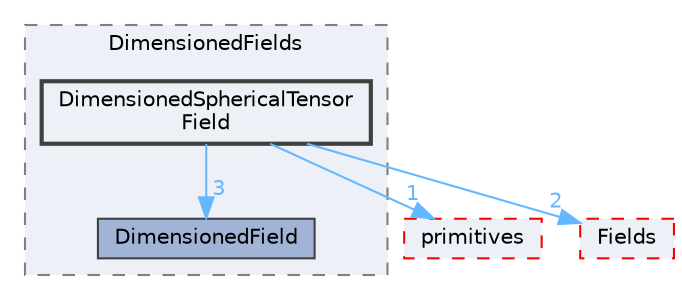 digraph "src/OpenFOAM/fields/DimensionedFields/DimensionedSphericalTensorField"
{
 // LATEX_PDF_SIZE
  bgcolor="transparent";
  edge [fontname=Helvetica,fontsize=10,labelfontname=Helvetica,labelfontsize=10];
  node [fontname=Helvetica,fontsize=10,shape=box,height=0.2,width=0.4];
  compound=true
  subgraph clusterdir_8c8bb42ce9b582caaa8128a267c381ba {
    graph [ bgcolor="#edf0f7", pencolor="grey50", label="DimensionedFields", fontname=Helvetica,fontsize=10 style="filled,dashed", URL="dir_8c8bb42ce9b582caaa8128a267c381ba.html",tooltip=""]
  dir_68686b528deddc46396f1a68fb7c2b79 [label="DimensionedField", fillcolor="#a2b4d6", color="grey25", style="filled", URL="dir_68686b528deddc46396f1a68fb7c2b79.html",tooltip=""];
  dir_1819f55b0d6775d59659cd377612b606 [label="DimensionedSphericalTensor\lField", fillcolor="#edf0f7", color="grey25", style="filled,bold", URL="dir_1819f55b0d6775d59659cd377612b606.html",tooltip=""];
  }
  dir_3e50f45338116b169052b428016851aa [label="primitives", fillcolor="#edf0f7", color="red", style="filled,dashed", URL="dir_3e50f45338116b169052b428016851aa.html",tooltip=""];
  dir_7d364942a13d3ce50f6681364b448a98 [label="Fields", fillcolor="#edf0f7", color="red", style="filled,dashed", URL="dir_7d364942a13d3ce50f6681364b448a98.html",tooltip=""];
  dir_1819f55b0d6775d59659cd377612b606->dir_3e50f45338116b169052b428016851aa [headlabel="1", labeldistance=1.5 headhref="dir_000943_003069.html" href="dir_000943_003069.html" color="steelblue1" fontcolor="steelblue1"];
  dir_1819f55b0d6775d59659cd377612b606->dir_68686b528deddc46396f1a68fb7c2b79 [headlabel="3", labeldistance=1.5 headhref="dir_000943_000936.html" href="dir_000943_000936.html" color="steelblue1" fontcolor="steelblue1"];
  dir_1819f55b0d6775d59659cd377612b606->dir_7d364942a13d3ce50f6681364b448a98 [headlabel="2", labeldistance=1.5 headhref="dir_000943_001336.html" href="dir_000943_001336.html" color="steelblue1" fontcolor="steelblue1"];
}
